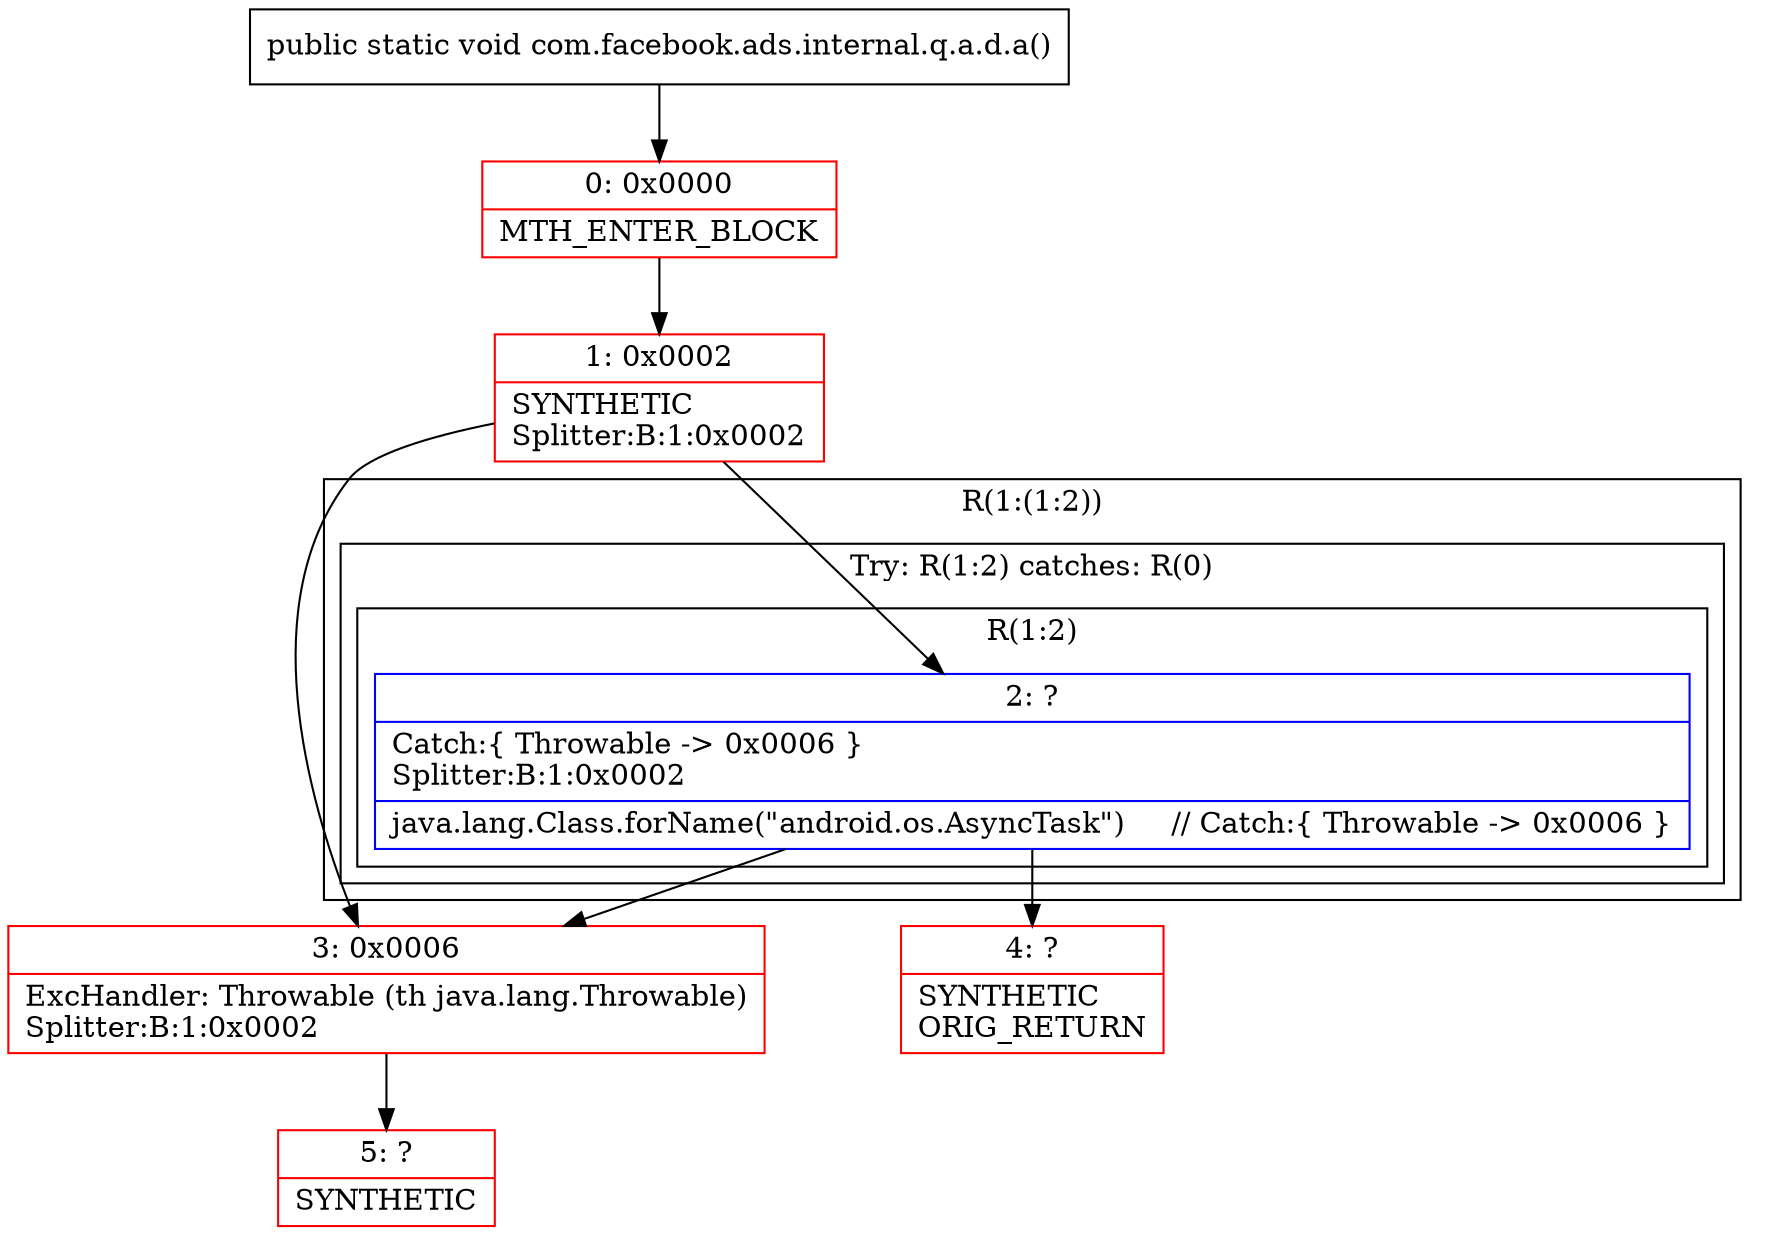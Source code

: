 digraph "CFG forcom.facebook.ads.internal.q.a.d.a()V" {
subgraph cluster_Region_1079419535 {
label = "R(1:(1:2))";
node [shape=record,color=blue];
subgraph cluster_TryCatchRegion_48306458 {
label = "Try: R(1:2) catches: R(0)";
node [shape=record,color=blue];
subgraph cluster_Region_913442094 {
label = "R(1:2)";
node [shape=record,color=blue];
Node_2 [shape=record,label="{2\:\ ?|Catch:\{ Throwable \-\> 0x0006 \}\lSplitter:B:1:0x0002\l|java.lang.Class.forName(\"android.os.AsyncTask\")     \/\/ Catch:\{ Throwable \-\> 0x0006 \}\l}"];
}
subgraph cluster_Region_1422997934 {
label = "R(0) | ExcHandler: Throwable (th java.lang.Throwable)\l";
node [shape=record,color=blue];
}
}
}
subgraph cluster_Region_1422997934 {
label = "R(0) | ExcHandler: Throwable (th java.lang.Throwable)\l";
node [shape=record,color=blue];
}
Node_0 [shape=record,color=red,label="{0\:\ 0x0000|MTH_ENTER_BLOCK\l}"];
Node_1 [shape=record,color=red,label="{1\:\ 0x0002|SYNTHETIC\lSplitter:B:1:0x0002\l}"];
Node_3 [shape=record,color=red,label="{3\:\ 0x0006|ExcHandler: Throwable (th java.lang.Throwable)\lSplitter:B:1:0x0002\l}"];
Node_4 [shape=record,color=red,label="{4\:\ ?|SYNTHETIC\lORIG_RETURN\l}"];
Node_5 [shape=record,color=red,label="{5\:\ ?|SYNTHETIC\l}"];
MethodNode[shape=record,label="{public static void com.facebook.ads.internal.q.a.d.a() }"];
MethodNode -> Node_0;
Node_2 -> Node_3;
Node_2 -> Node_4;
Node_0 -> Node_1;
Node_1 -> Node_2;
Node_1 -> Node_3;
Node_3 -> Node_5;
}


